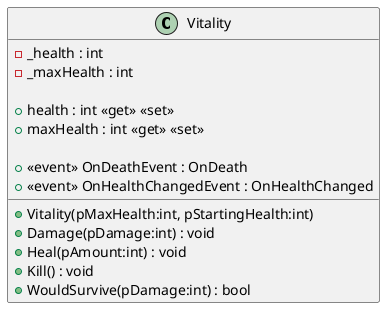 @startuml
class Vitality {
    - _health : int
    - _maxHealth : int

    + health : int <<get>> <<set>>
    + maxHealth : int <<get>> <<set>>

    +  <<event>> OnDeathEvent : OnDeath 
    +  <<event>> OnHealthChangedEvent : OnHealthChanged 

    + Vitality(pMaxHealth:int, pStartingHealth:int)
    + Damage(pDamage:int) : void
    + Heal(pAmount:int) : void
    + Kill() : void
    + WouldSurvive(pDamage:int) : bool
}
@enduml
